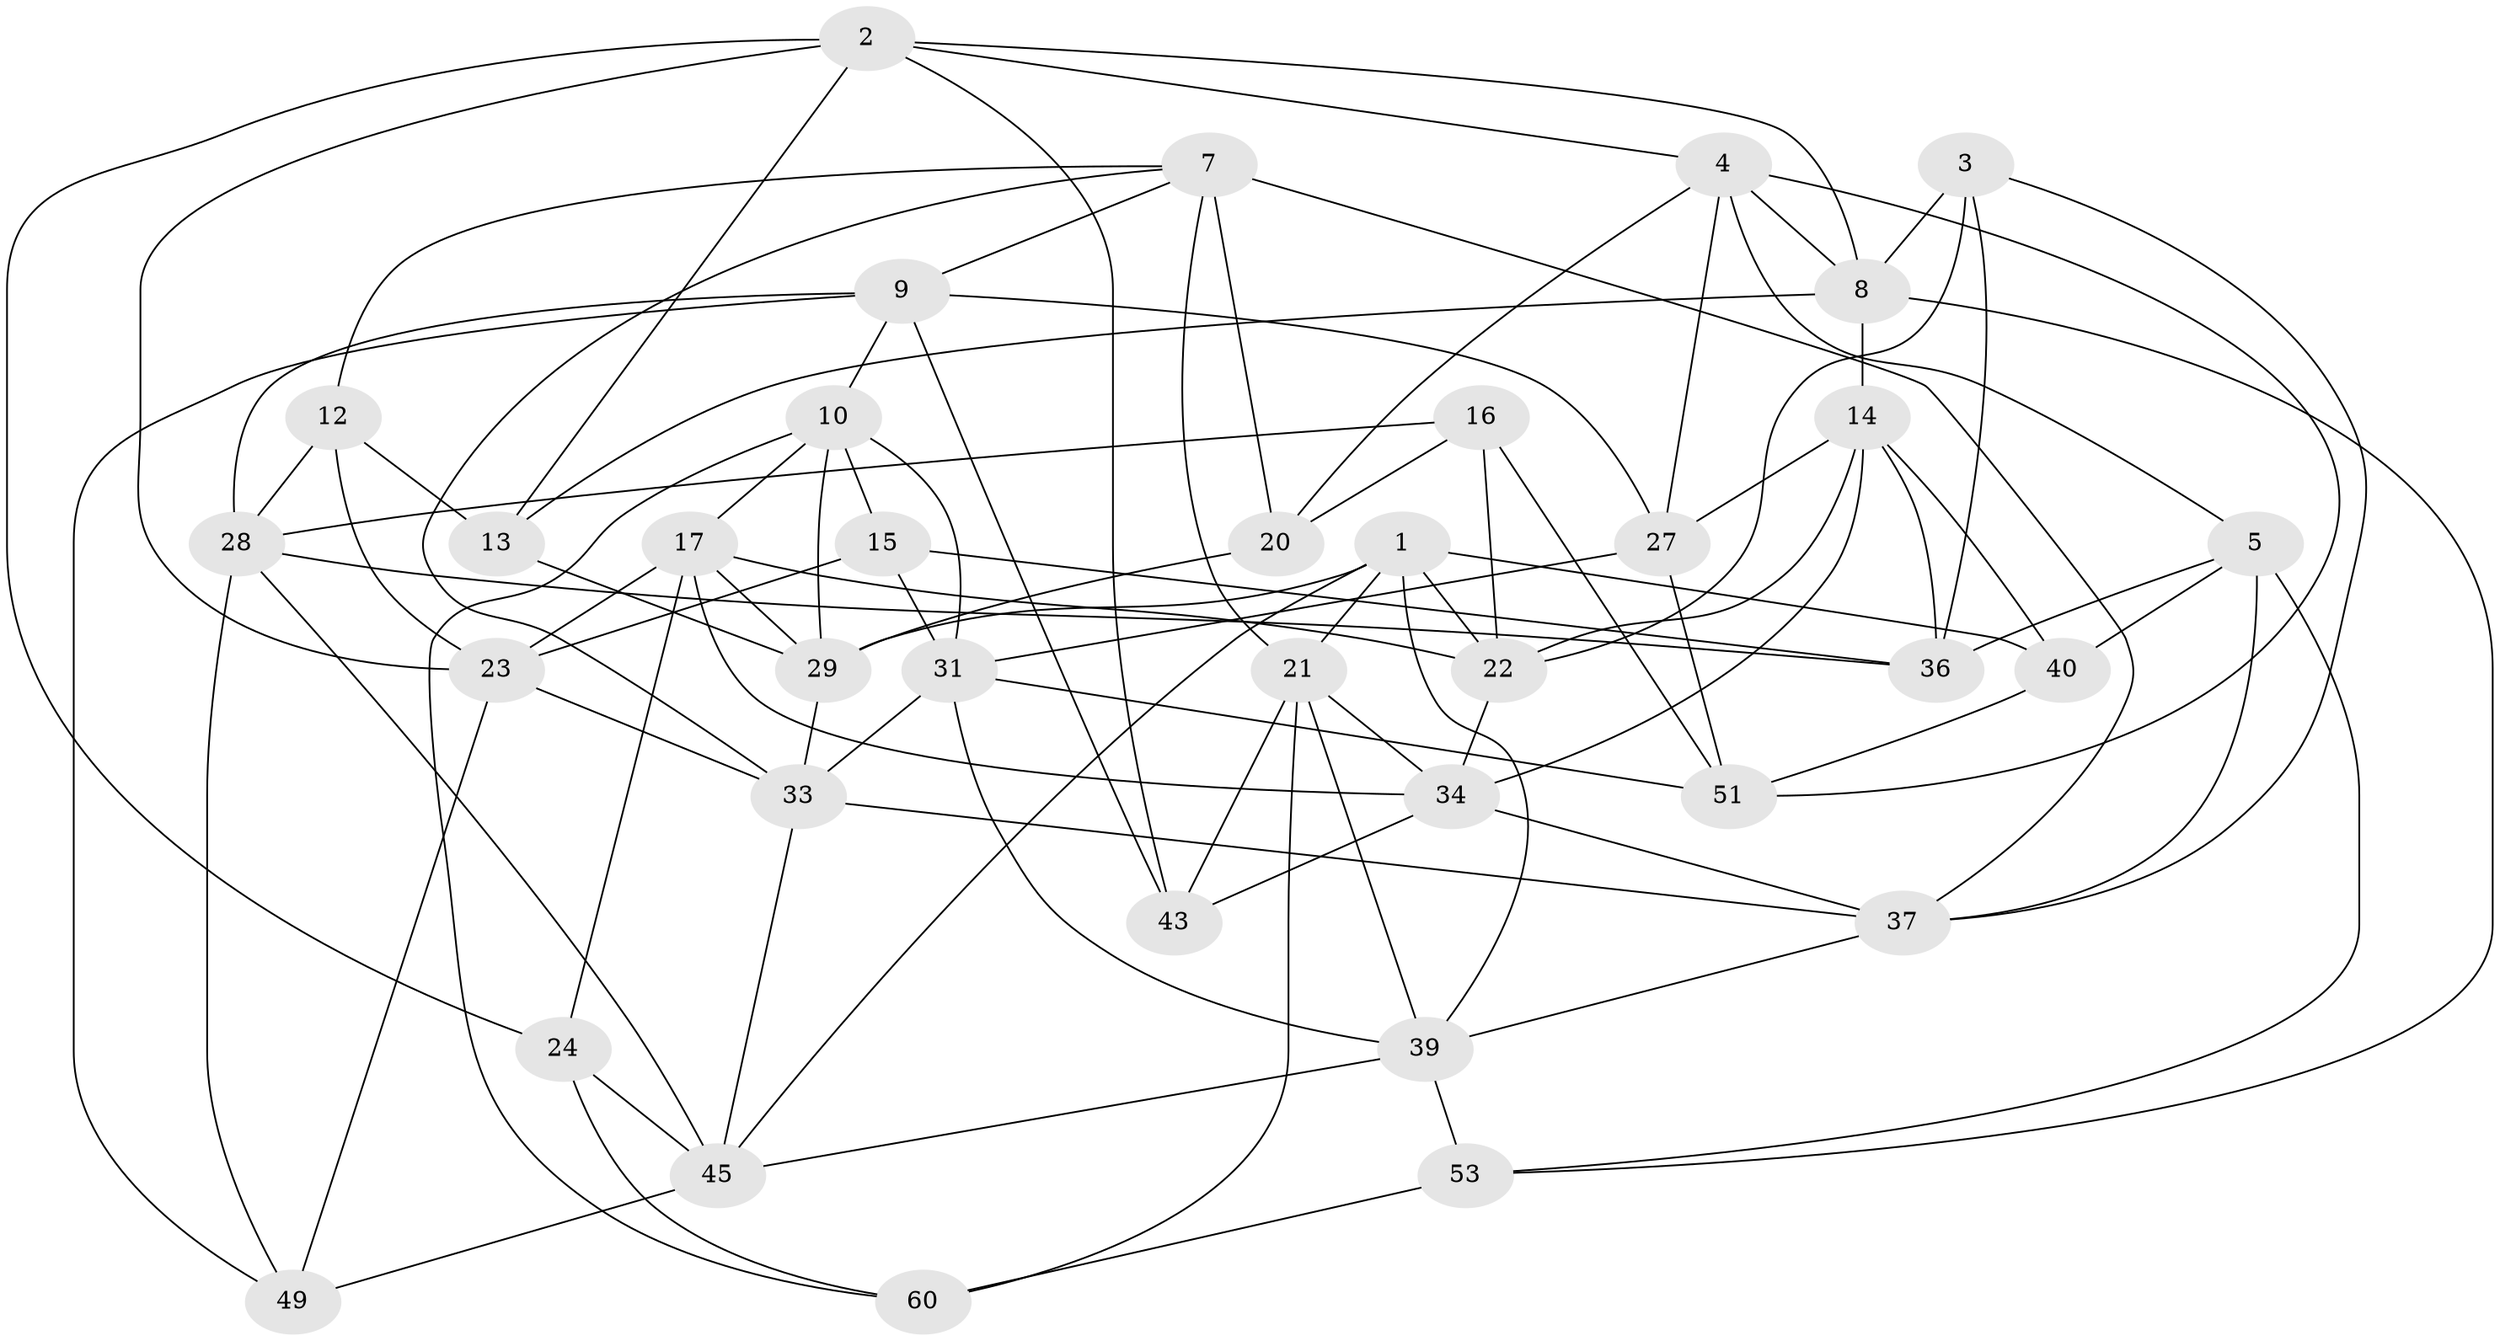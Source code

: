// Generated by graph-tools (version 1.1) at 2025/52/02/27/25 19:52:29]
// undirected, 36 vertices, 94 edges
graph export_dot {
graph [start="1"]
  node [color=gray90,style=filled];
  1 [super="+42"];
  2 [super="+30"];
  3;
  4 [super="+6"];
  5 [super="+57"];
  7 [super="+54"];
  8 [super="+11"];
  9 [super="+19"];
  10 [super="+59"];
  12;
  13;
  14 [super="+32"];
  15;
  16;
  17 [super="+18"];
  20;
  21 [super="+50"];
  22 [super="+26"];
  23 [super="+25"];
  24;
  27 [super="+41"];
  28 [super="+35"];
  29 [super="+38"];
  31 [super="+46"];
  33 [super="+58"];
  34 [super="+56"];
  36 [super="+44"];
  37 [super="+48"];
  39 [super="+55"];
  40;
  43;
  45 [super="+47"];
  49;
  51 [super="+52"];
  53;
  60;
  1 -- 39;
  1 -- 40;
  1 -- 45;
  1 -- 22;
  1 -- 21;
  1 -- 29;
  2 -- 13;
  2 -- 8;
  2 -- 24;
  2 -- 43;
  2 -- 4;
  2 -- 23;
  3 -- 37;
  3 -- 36;
  3 -- 22;
  3 -- 8;
  4 -- 8;
  4 -- 5;
  4 -- 27;
  4 -- 51;
  4 -- 20;
  5 -- 40;
  5 -- 53;
  5 -- 36 [weight=2];
  5 -- 37;
  7 -- 9;
  7 -- 20;
  7 -- 33;
  7 -- 12;
  7 -- 21;
  7 -- 37;
  8 -- 53;
  8 -- 13;
  8 -- 14;
  9 -- 43;
  9 -- 10;
  9 -- 28;
  9 -- 49;
  9 -- 27;
  10 -- 31;
  10 -- 15;
  10 -- 60;
  10 -- 17;
  10 -- 29;
  12 -- 13;
  12 -- 28;
  12 -- 23;
  13 -- 29;
  14 -- 34;
  14 -- 40;
  14 -- 36;
  14 -- 27;
  14 -- 22;
  15 -- 36;
  15 -- 31;
  15 -- 23;
  16 -- 28;
  16 -- 20;
  16 -- 22;
  16 -- 51;
  17 -- 24;
  17 -- 23;
  17 -- 34;
  17 -- 29;
  17 -- 22;
  20 -- 29;
  21 -- 34;
  21 -- 43;
  21 -- 60;
  21 -- 39;
  22 -- 34;
  23 -- 49;
  23 -- 33;
  24 -- 60;
  24 -- 45;
  27 -- 51 [weight=2];
  27 -- 31;
  28 -- 36;
  28 -- 49;
  28 -- 45;
  29 -- 33;
  31 -- 39;
  31 -- 33;
  31 -- 51;
  33 -- 37;
  33 -- 45;
  34 -- 43;
  34 -- 37;
  37 -- 39;
  39 -- 53;
  39 -- 45;
  40 -- 51;
  45 -- 49;
  53 -- 60;
}
